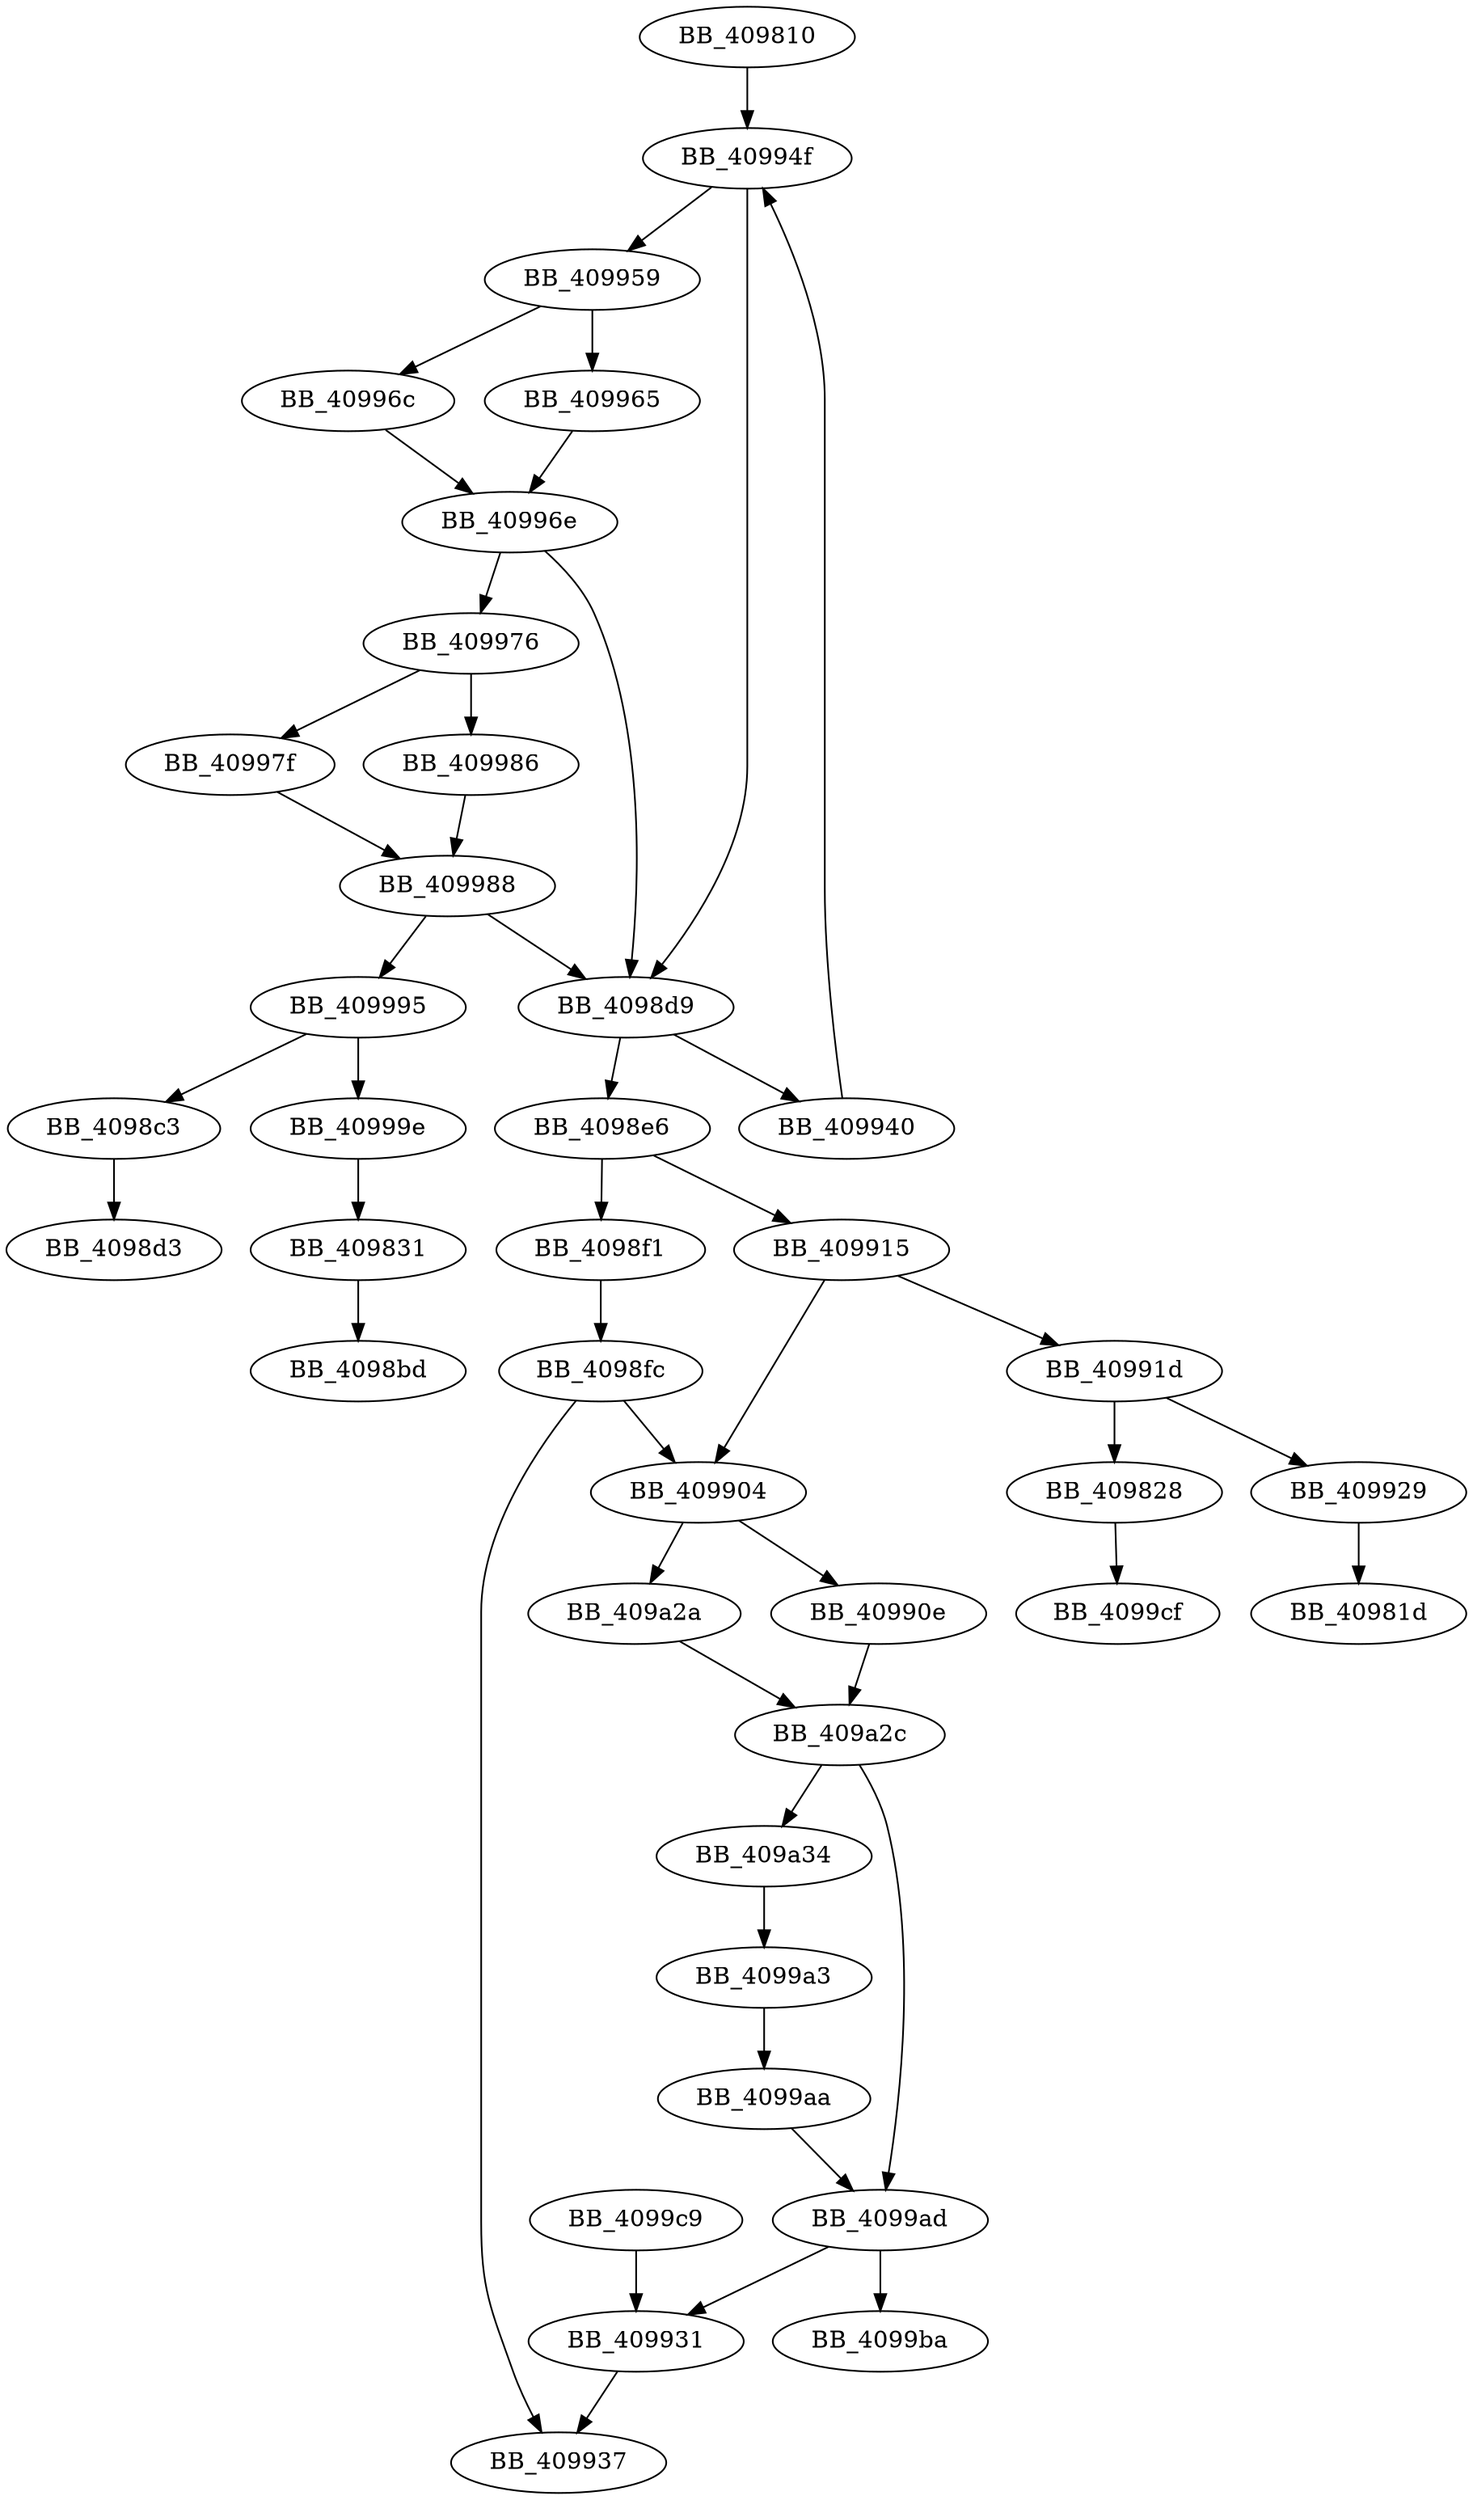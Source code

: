 DiGraph sub_409810{
BB_409810->BB_40994f
BB_409828->BB_4099cf
BB_409831->BB_4098bd
BB_4098c3->BB_4098d3
BB_4098d9->BB_4098e6
BB_4098d9->BB_409940
BB_4098e6->BB_4098f1
BB_4098e6->BB_409915
BB_4098f1->BB_4098fc
BB_4098fc->BB_409904
BB_4098fc->BB_409937
BB_409904->BB_40990e
BB_409904->BB_409a2a
BB_40990e->BB_409a2c
BB_409915->BB_409904
BB_409915->BB_40991d
BB_40991d->BB_409828
BB_40991d->BB_409929
BB_409929->BB_40981d
BB_409931->BB_409937
BB_409940->BB_40994f
BB_40994f->BB_4098d9
BB_40994f->BB_409959
BB_409959->BB_409965
BB_409959->BB_40996c
BB_409965->BB_40996e
BB_40996c->BB_40996e
BB_40996e->BB_4098d9
BB_40996e->BB_409976
BB_409976->BB_40997f
BB_409976->BB_409986
BB_40997f->BB_409988
BB_409986->BB_409988
BB_409988->BB_4098d9
BB_409988->BB_409995
BB_409995->BB_4098c3
BB_409995->BB_40999e
BB_40999e->BB_409831
BB_4099a3->BB_4099aa
BB_4099aa->BB_4099ad
BB_4099ad->BB_409931
BB_4099ad->BB_4099ba
BB_4099c9->BB_409931
BB_409a2a->BB_409a2c
BB_409a2c->BB_4099ad
BB_409a2c->BB_409a34
BB_409a34->BB_4099a3
}
